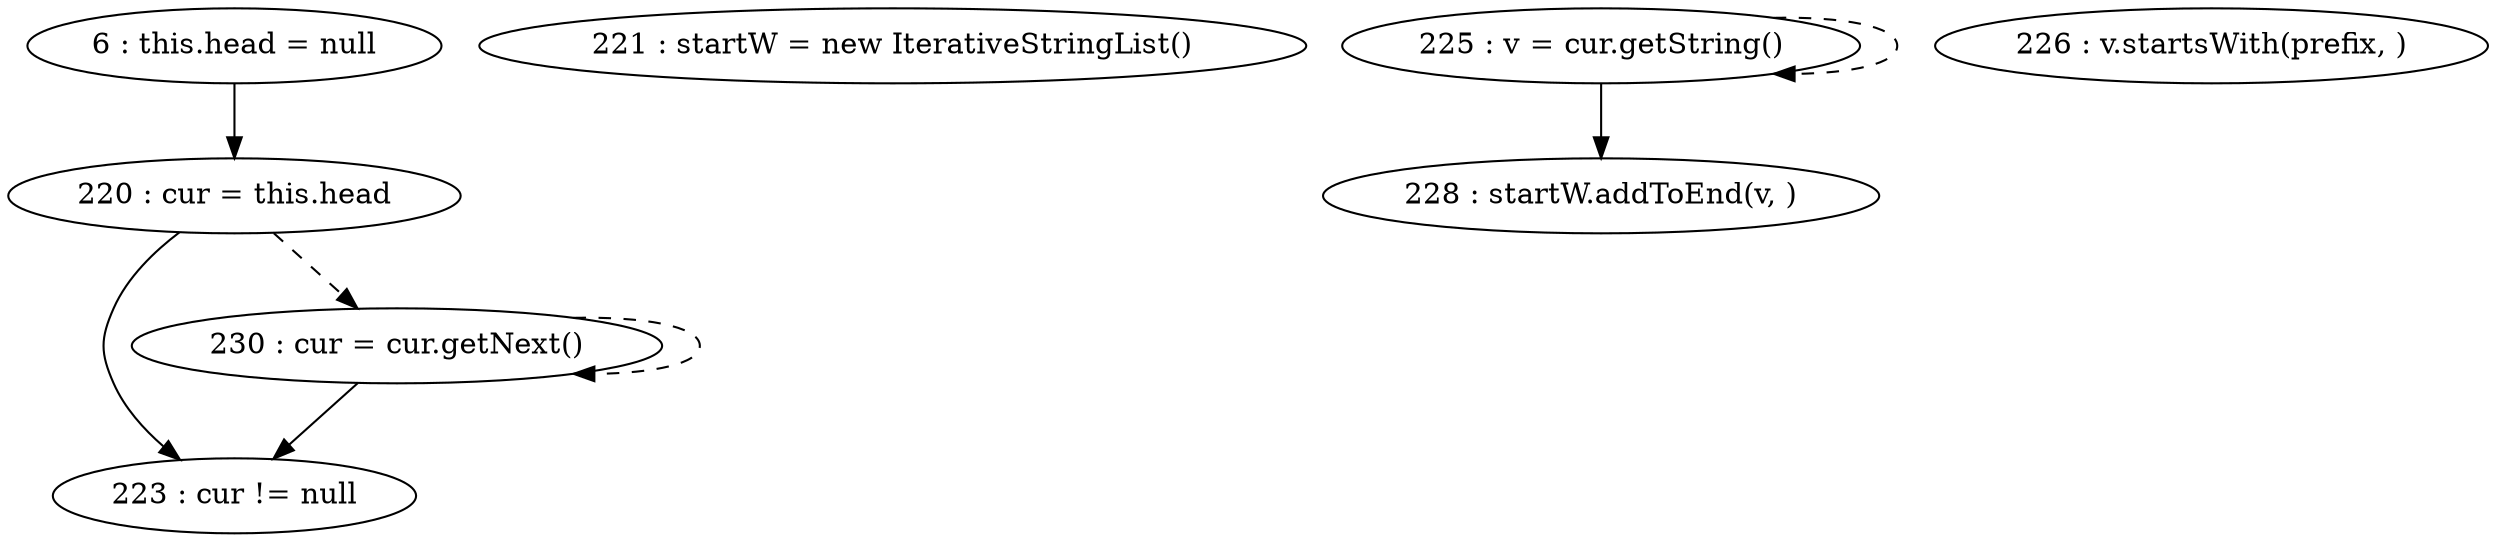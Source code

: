 digraph G {
"6 : this.head = null"
"6 : this.head = null" -> "220 : cur = this.head"
"220 : cur = this.head"
"220 : cur = this.head" -> "223 : cur != null"
"220 : cur = this.head" -> "230 : cur = cur.getNext()" [style=dashed]
"221 : startW = new IterativeStringList()"
"223 : cur != null"
"225 : v = cur.getString()"
"225 : v = cur.getString()" -> "228 : startW.addToEnd(v, )"
"225 : v = cur.getString()" -> "225 : v = cur.getString()" [style=dashed]
"226 : v.startsWith(prefix, )"
"228 : startW.addToEnd(v, )"
"230 : cur = cur.getNext()"
"230 : cur = cur.getNext()" -> "223 : cur != null"
"230 : cur = cur.getNext()" -> "230 : cur = cur.getNext()" [style=dashed]
"223 : cur != null"
}